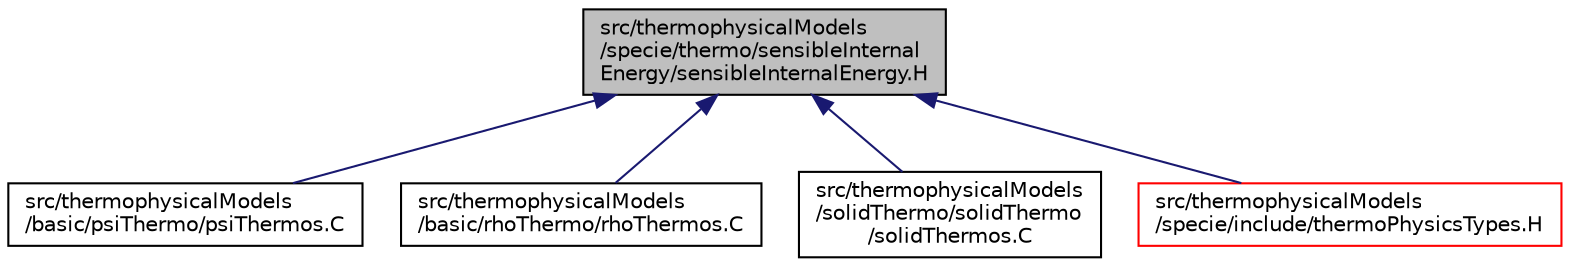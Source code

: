 digraph "src/thermophysicalModels/specie/thermo/sensibleInternalEnergy/sensibleInternalEnergy.H"
{
  bgcolor="transparent";
  edge [fontname="Helvetica",fontsize="10",labelfontname="Helvetica",labelfontsize="10"];
  node [fontname="Helvetica",fontsize="10",shape=record];
  Node1 [label="src/thermophysicalModels\l/specie/thermo/sensibleInternal\lEnergy/sensibleInternalEnergy.H",height=0.2,width=0.4,color="black", fillcolor="grey75", style="filled", fontcolor="black"];
  Node1 -> Node2 [dir="back",color="midnightblue",fontsize="10",style="solid",fontname="Helvetica"];
  Node2 [label="src/thermophysicalModels\l/basic/psiThermo/psiThermos.C",height=0.2,width=0.4,color="black",URL="$a09947.html"];
  Node1 -> Node3 [dir="back",color="midnightblue",fontsize="10",style="solid",fontname="Helvetica"];
  Node3 [label="src/thermophysicalModels\l/basic/rhoThermo/rhoThermos.C",height=0.2,width=0.4,color="black",URL="$a09952.html"];
  Node1 -> Node4 [dir="back",color="midnightblue",fontsize="10",style="solid",fontname="Helvetica"];
  Node4 [label="src/thermophysicalModels\l/solidThermo/solidThermo\l/solidThermos.C",height=0.2,width=0.4,color="black",URL="$a10262.html"];
  Node1 -> Node5 [dir="back",color="midnightblue",fontsize="10",style="solid",fontname="Helvetica"];
  Node5 [label="src/thermophysicalModels\l/specie/include/thermoPhysicsTypes.H",height=0.2,width=0.4,color="red",URL="$a10291.html",tooltip="Type definitions for thermo-physics models. "];
}
